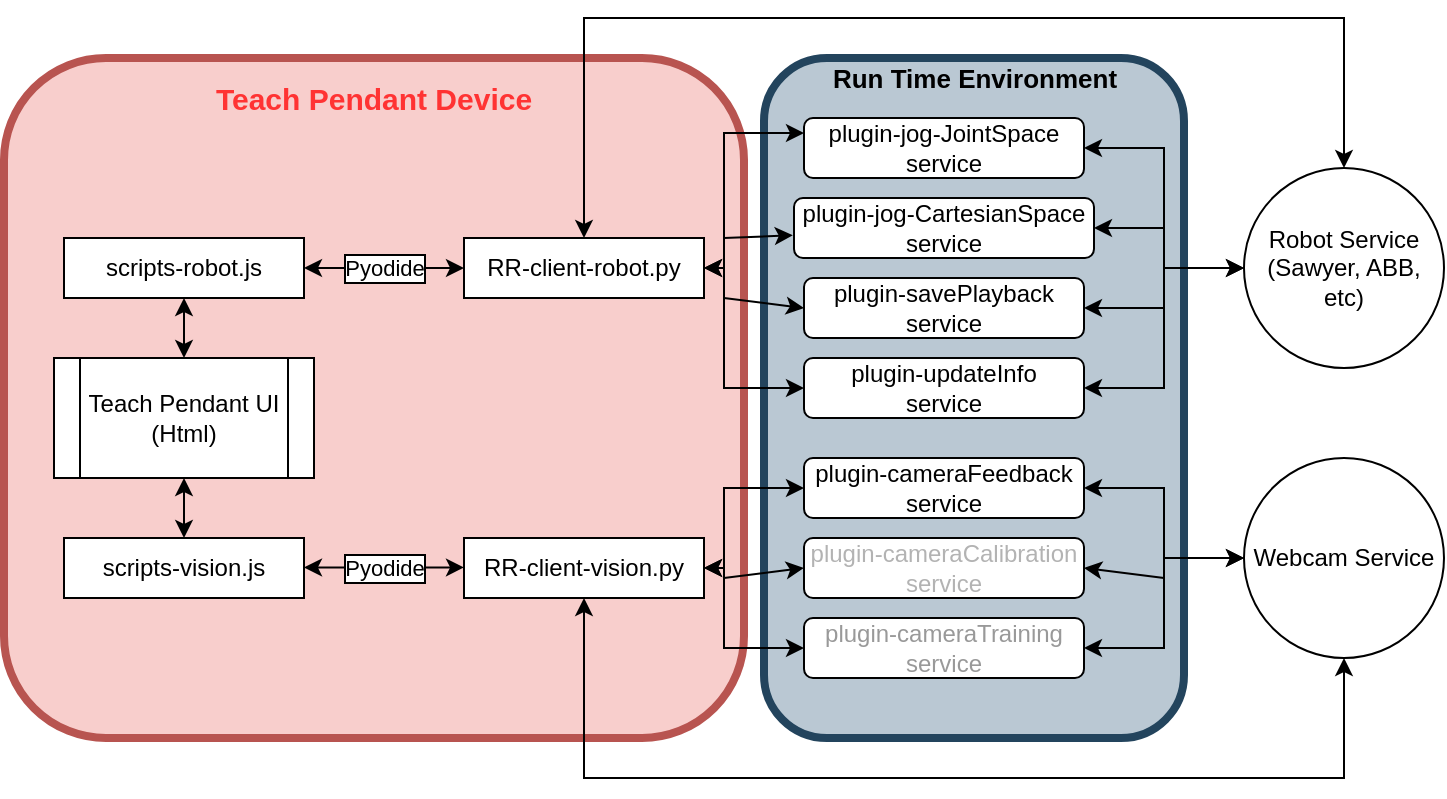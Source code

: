 <mxfile version="13.1.5" type="device"><diagram id="wzBH-xfcqDmGLxeQCpD7" name="Page-1"><mxGraphModel dx="1306" dy="709" grid="1" gridSize="10" guides="1" tooltips="1" connect="1" arrows="1" fold="1" page="1" pageScale="1" pageWidth="1100" pageHeight="850" math="0" shadow="0"><root><mxCell id="0"/><mxCell id="1" parent="0"/><mxCell id="EF4osHmU0Fm7LvKPwYgN-64" value="" style="rounded=1;whiteSpace=wrap;html=1;fillColor=#f8cecc;strokeColor=#b85450;shadow=0;glass=0;strokeWidth=4;" vertex="1" parent="1"><mxGeometry x="30" y="30" width="370" height="340" as="geometry"/></mxCell><mxCell id="EF4osHmU0Fm7LvKPwYgN-67" value="" style="rounded=1;whiteSpace=wrap;html=1;shadow=0;glass=0;strokeWidth=4;fillColor=#bac8d3;strokeColor=#23445d;" vertex="1" parent="1"><mxGeometry x="410" y="30" width="210" height="340" as="geometry"/></mxCell><mxCell id="EF4osHmU0Fm7LvKPwYgN-21" value="Pyodide" style="edgeStyle=orthogonalEdgeStyle;rounded=0;orthogonalLoop=1;jettySize=auto;html=1;exitX=1;exitY=0.5;exitDx=0;exitDy=0;entryX=0;entryY=0.5;entryDx=0;entryDy=0;labelBorderColor=#000000;startArrow=classic;startFill=1;" edge="1" parent="1" source="EF4osHmU0Fm7LvKPwYgN-1" target="EF4osHmU0Fm7LvKPwYgN-17"><mxGeometry relative="1" as="geometry"/></mxCell><mxCell id="EF4osHmU0Fm7LvKPwYgN-28" style="edgeStyle=orthogonalEdgeStyle;rounded=0;orthogonalLoop=1;jettySize=auto;html=1;exitX=0.5;exitY=1;exitDx=0;exitDy=0;entryX=0.5;entryY=0;entryDx=0;entryDy=0;startArrow=classic;startFill=1;" edge="1" parent="1" source="EF4osHmU0Fm7LvKPwYgN-1" target="EF4osHmU0Fm7LvKPwYgN-2"><mxGeometry relative="1" as="geometry"/></mxCell><mxCell id="EF4osHmU0Fm7LvKPwYgN-1" value="scripts-robot.js" style="rounded=0;whiteSpace=wrap;html=1;" vertex="1" parent="1"><mxGeometry x="60" y="120" width="120" height="30" as="geometry"/></mxCell><mxCell id="EF4osHmU0Fm7LvKPwYgN-30" style="edgeStyle=orthogonalEdgeStyle;rounded=0;orthogonalLoop=1;jettySize=auto;html=1;exitX=0.5;exitY=1;exitDx=0;exitDy=0;entryX=0.5;entryY=0;entryDx=0;entryDy=0;startArrow=classic;startFill=1;" edge="1" parent="1" source="EF4osHmU0Fm7LvKPwYgN-2" target="EF4osHmU0Fm7LvKPwYgN-4"><mxGeometry relative="1" as="geometry"/></mxCell><mxCell id="EF4osHmU0Fm7LvKPwYgN-2" value="Teach Pendant UI&lt;br&gt;(Html)" style="shape=process;whiteSpace=wrap;html=1;backgroundOutline=1;" vertex="1" parent="1"><mxGeometry x="55" y="180" width="130" height="60" as="geometry"/></mxCell><mxCell id="EF4osHmU0Fm7LvKPwYgN-4" value="scripts-vision.js" style="rounded=0;whiteSpace=wrap;html=1;" vertex="1" parent="1"><mxGeometry x="60" y="270" width="120" height="30" as="geometry"/></mxCell><mxCell id="EF4osHmU0Fm7LvKPwYgN-8" style="edgeStyle=orthogonalEdgeStyle;rounded=0;orthogonalLoop=1;jettySize=auto;html=1;exitX=0.5;exitY=1;exitDx=0;exitDy=0;" edge="1" parent="1" source="EF4osHmU0Fm7LvKPwYgN-1" target="EF4osHmU0Fm7LvKPwYgN-1"><mxGeometry relative="1" as="geometry"/></mxCell><mxCell id="EF4osHmU0Fm7LvKPwYgN-13" style="edgeStyle=orthogonalEdgeStyle;rounded=0;orthogonalLoop=1;jettySize=auto;html=1;exitX=0.5;exitY=1;exitDx=0;exitDy=0;" edge="1" parent="1" source="EF4osHmU0Fm7LvKPwYgN-4" target="EF4osHmU0Fm7LvKPwYgN-4"><mxGeometry relative="1" as="geometry"/></mxCell><mxCell id="EF4osHmU0Fm7LvKPwYgN-71" style="edgeStyle=orthogonalEdgeStyle;rounded=0;orthogonalLoop=1;jettySize=auto;html=1;exitX=0.5;exitY=0;exitDx=0;exitDy=0;entryX=0.5;entryY=0;entryDx=0;entryDy=0;startArrow=classic;startFill=1;" edge="1" parent="1" source="EF4osHmU0Fm7LvKPwYgN-17" target="EF4osHmU0Fm7LvKPwYgN-39"><mxGeometry relative="1" as="geometry"><Array as="points"><mxPoint x="320" y="10"/><mxPoint x="700" y="10"/></Array></mxGeometry></mxCell><mxCell id="EF4osHmU0Fm7LvKPwYgN-17" value="RR-client-robot.py" style="rounded=0;whiteSpace=wrap;html=1;" vertex="1" parent="1"><mxGeometry x="260" y="120" width="120" height="30" as="geometry"/></mxCell><mxCell id="EF4osHmU0Fm7LvKPwYgN-72" style="edgeStyle=orthogonalEdgeStyle;rounded=0;orthogonalLoop=1;jettySize=auto;html=1;exitX=0.5;exitY=1;exitDx=0;exitDy=0;entryX=0.5;entryY=1;entryDx=0;entryDy=0;startArrow=classic;startFill=1;" edge="1" parent="1" source="EF4osHmU0Fm7LvKPwYgN-18" target="EF4osHmU0Fm7LvKPwYgN-41"><mxGeometry relative="1" as="geometry"><Array as="points"><mxPoint x="320" y="390"/><mxPoint x="700" y="390"/></Array></mxGeometry></mxCell><mxCell id="EF4osHmU0Fm7LvKPwYgN-18" value="RR-client-vision.py" style="rounded=0;whiteSpace=wrap;html=1;" vertex="1" parent="1"><mxGeometry x="260" y="270" width="120" height="30" as="geometry"/></mxCell><mxCell id="EF4osHmU0Fm7LvKPwYgN-31" value="Pyodide" style="edgeStyle=orthogonalEdgeStyle;rounded=0;orthogonalLoop=1;jettySize=auto;html=1;exitX=1;exitY=0.5;exitDx=0;exitDy=0;entryX=0;entryY=0.5;entryDx=0;entryDy=0;labelBorderColor=#000000;startArrow=classic;startFill=1;" edge="1" parent="1"><mxGeometry relative="1" as="geometry"><mxPoint x="180" y="284.71" as="sourcePoint"/><mxPoint x="260" y="284.71" as="targetPoint"/><mxPoint as="offset"/></mxGeometry></mxCell><mxCell id="EF4osHmU0Fm7LvKPwYgN-42" style="edgeStyle=orthogonalEdgeStyle;rounded=0;orthogonalLoop=1;jettySize=auto;html=1;exitX=0;exitY=0.25;exitDx=0;exitDy=0;entryX=1;entryY=0.5;entryDx=0;entryDy=0;startArrow=classic;startFill=1;" edge="1" parent="1" source="EF4osHmU0Fm7LvKPwYgN-32" target="EF4osHmU0Fm7LvKPwYgN-17"><mxGeometry relative="1" as="geometry"><Array as="points"><mxPoint x="390" y="68"/><mxPoint x="390" y="135"/></Array></mxGeometry></mxCell><mxCell id="EF4osHmU0Fm7LvKPwYgN-32" value="plugin-jog-JointSpace service" style="rounded=1;whiteSpace=wrap;html=1;" vertex="1" parent="1"><mxGeometry x="430" y="60" width="140" height="30" as="geometry"/></mxCell><mxCell id="EF4osHmU0Fm7LvKPwYgN-33" value="plugin-jog-CartesianSpace service" style="rounded=1;whiteSpace=wrap;html=1;" vertex="1" parent="1"><mxGeometry x="425" y="100" width="150" height="30" as="geometry"/></mxCell><mxCell id="EF4osHmU0Fm7LvKPwYgN-35" value="plugin-savePlayback service" style="rounded=1;whiteSpace=wrap;html=1;" vertex="1" parent="1"><mxGeometry x="430" y="140" width="140" height="30" as="geometry"/></mxCell><mxCell id="EF4osHmU0Fm7LvKPwYgN-47" style="edgeStyle=orthogonalEdgeStyle;rounded=0;orthogonalLoop=1;jettySize=auto;html=1;exitX=0;exitY=0.5;exitDx=0;exitDy=0;entryX=1;entryY=0.5;entryDx=0;entryDy=0;startArrow=classic;startFill=1;" edge="1" parent="1" source="EF4osHmU0Fm7LvKPwYgN-36" target="EF4osHmU0Fm7LvKPwYgN-18"><mxGeometry relative="1" as="geometry"><Array as="points"><mxPoint x="390" y="245"/><mxPoint x="390" y="285"/></Array></mxGeometry></mxCell><mxCell id="EF4osHmU0Fm7LvKPwYgN-36" value="plugin-cameraFeedback&lt;br&gt;service" style="rounded=1;whiteSpace=wrap;html=1;" vertex="1" parent="1"><mxGeometry x="430" y="230" width="140" height="30" as="geometry"/></mxCell><mxCell id="EF4osHmU0Fm7LvKPwYgN-37" value="&lt;font color=&quot;#b3b3b3&quot;&gt;plugin-cameraCalibration&lt;br&gt;service&lt;/font&gt;" style="rounded=1;whiteSpace=wrap;html=1;" vertex="1" parent="1"><mxGeometry x="430" y="270" width="140" height="30" as="geometry"/></mxCell><mxCell id="EF4osHmU0Fm7LvKPwYgN-49" style="edgeStyle=orthogonalEdgeStyle;rounded=0;orthogonalLoop=1;jettySize=auto;html=1;exitX=0;exitY=0.5;exitDx=0;exitDy=0;entryX=1;entryY=0.5;entryDx=0;entryDy=0;startArrow=classic;startFill=1;" edge="1" parent="1" source="EF4osHmU0Fm7LvKPwYgN-38" target="EF4osHmU0Fm7LvKPwYgN-18"><mxGeometry relative="1" as="geometry"><Array as="points"><mxPoint x="390" y="325"/><mxPoint x="390" y="285"/></Array></mxGeometry></mxCell><mxCell id="EF4osHmU0Fm7LvKPwYgN-62" style="edgeStyle=orthogonalEdgeStyle;rounded=0;orthogonalLoop=1;jettySize=auto;html=1;exitX=1;exitY=0.5;exitDx=0;exitDy=0;entryX=0;entryY=0.5;entryDx=0;entryDy=0;startArrow=classic;startFill=1;" edge="1" parent="1" source="EF4osHmU0Fm7LvKPwYgN-38" target="EF4osHmU0Fm7LvKPwYgN-41"><mxGeometry relative="1" as="geometry"/></mxCell><mxCell id="EF4osHmU0Fm7LvKPwYgN-38" value="&lt;font color=&quot;#999999&quot;&gt;plugin-cameraTraining&lt;br&gt;service&lt;/font&gt;" style="rounded=1;whiteSpace=wrap;html=1;" vertex="1" parent="1"><mxGeometry x="430" y="310" width="140" height="30" as="geometry"/></mxCell><mxCell id="EF4osHmU0Fm7LvKPwYgN-52" style="edgeStyle=orthogonalEdgeStyle;rounded=0;orthogonalLoop=1;jettySize=auto;html=1;exitX=0;exitY=0.5;exitDx=0;exitDy=0;entryX=1;entryY=0.5;entryDx=0;entryDy=0;startArrow=classic;startFill=1;" edge="1" parent="1" source="EF4osHmU0Fm7LvKPwYgN-39" target="EF4osHmU0Fm7LvKPwYgN-32"><mxGeometry relative="1" as="geometry"/></mxCell><mxCell id="EF4osHmU0Fm7LvKPwYgN-39" value="Robot Service&lt;br&gt;(Sawyer, ABB, etc)" style="ellipse;whiteSpace=wrap;html=1;aspect=fixed;" vertex="1" parent="1"><mxGeometry x="650" y="85" width="100" height="100" as="geometry"/></mxCell><mxCell id="EF4osHmU0Fm7LvKPwYgN-45" style="edgeStyle=orthogonalEdgeStyle;rounded=0;orthogonalLoop=1;jettySize=auto;html=1;exitX=0;exitY=0.5;exitDx=0;exitDy=0;entryX=1;entryY=0.5;entryDx=0;entryDy=0;startArrow=classic;startFill=1;" edge="1" parent="1" source="EF4osHmU0Fm7LvKPwYgN-40" target="EF4osHmU0Fm7LvKPwYgN-17"><mxGeometry relative="1" as="geometry"><Array as="points"><mxPoint x="390" y="195"/><mxPoint x="390" y="135"/></Array></mxGeometry></mxCell><mxCell id="EF4osHmU0Fm7LvKPwYgN-54" style="edgeStyle=orthogonalEdgeStyle;rounded=0;orthogonalLoop=1;jettySize=auto;html=1;exitX=1;exitY=0.5;exitDx=0;exitDy=0;entryX=0;entryY=0.5;entryDx=0;entryDy=0;startArrow=classic;startFill=1;" edge="1" parent="1" source="EF4osHmU0Fm7LvKPwYgN-40" target="EF4osHmU0Fm7LvKPwYgN-39"><mxGeometry relative="1" as="geometry"/></mxCell><mxCell id="EF4osHmU0Fm7LvKPwYgN-40" value="plugin-updateInfo&lt;br&gt;service" style="rounded=1;whiteSpace=wrap;html=1;" vertex="1" parent="1"><mxGeometry x="430" y="180" width="140" height="30" as="geometry"/></mxCell><mxCell id="EF4osHmU0Fm7LvKPwYgN-61" style="edgeStyle=orthogonalEdgeStyle;rounded=0;orthogonalLoop=1;jettySize=auto;html=1;exitX=0;exitY=0.5;exitDx=0;exitDy=0;entryX=1;entryY=0.5;entryDx=0;entryDy=0;startArrow=classic;startFill=1;" edge="1" parent="1" source="EF4osHmU0Fm7LvKPwYgN-41" target="EF4osHmU0Fm7LvKPwYgN-36"><mxGeometry relative="1" as="geometry"/></mxCell><mxCell id="EF4osHmU0Fm7LvKPwYgN-41" value="Webcam Service" style="ellipse;whiteSpace=wrap;html=1;aspect=fixed;" vertex="1" parent="1"><mxGeometry x="650" y="230" width="100" height="100" as="geometry"/></mxCell><mxCell id="EF4osHmU0Fm7LvKPwYgN-44" value="" style="endArrow=classic;html=1;entryX=-0.004;entryY=0.621;entryDx=0;entryDy=0;entryPerimeter=0;" edge="1" parent="1" target="EF4osHmU0Fm7LvKPwYgN-33"><mxGeometry width="50" height="50" relative="1" as="geometry"><mxPoint x="390" y="120" as="sourcePoint"/><mxPoint x="470" y="130" as="targetPoint"/></mxGeometry></mxCell><mxCell id="EF4osHmU0Fm7LvKPwYgN-46" value="" style="endArrow=classic;html=1;entryX=0;entryY=0.5;entryDx=0;entryDy=0;" edge="1" parent="1" target="EF4osHmU0Fm7LvKPwYgN-35"><mxGeometry width="50" height="50" relative="1" as="geometry"><mxPoint x="390" y="150" as="sourcePoint"/><mxPoint x="470" y="130" as="targetPoint"/></mxGeometry></mxCell><mxCell id="EF4osHmU0Fm7LvKPwYgN-50" value="" style="endArrow=classic;html=1;entryX=0;entryY=0.5;entryDx=0;entryDy=0;" edge="1" parent="1" target="EF4osHmU0Fm7LvKPwYgN-37"><mxGeometry width="50" height="50" relative="1" as="geometry"><mxPoint x="390" y="290" as="sourcePoint"/><mxPoint x="470" y="150" as="targetPoint"/></mxGeometry></mxCell><mxCell id="EF4osHmU0Fm7LvKPwYgN-58" value="" style="endArrow=classic;html=1;entryX=1;entryY=0.5;entryDx=0;entryDy=0;" edge="1" parent="1" target="EF4osHmU0Fm7LvKPwYgN-35"><mxGeometry width="50" height="50" relative="1" as="geometry"><mxPoint x="610" y="155" as="sourcePoint"/><mxPoint x="570" y="150" as="targetPoint"/></mxGeometry></mxCell><mxCell id="EF4osHmU0Fm7LvKPwYgN-60" value="" style="endArrow=classic;html=1;entryX=1;entryY=0.5;entryDx=0;entryDy=0;" edge="1" parent="1" target="EF4osHmU0Fm7LvKPwYgN-33"><mxGeometry width="50" height="50" relative="1" as="geometry"><mxPoint x="610" y="115" as="sourcePoint"/><mxPoint x="580" y="110" as="targetPoint"/></mxGeometry></mxCell><mxCell id="EF4osHmU0Fm7LvKPwYgN-63" value="" style="endArrow=classic;html=1;entryX=1;entryY=0.5;entryDx=0;entryDy=0;" edge="1" parent="1" target="EF4osHmU0Fm7LvKPwYgN-37"><mxGeometry width="50" height="50" relative="1" as="geometry"><mxPoint x="610" y="290" as="sourcePoint"/><mxPoint x="580" y="110" as="targetPoint"/></mxGeometry></mxCell><mxCell id="EF4osHmU0Fm7LvKPwYgN-65" value="&lt;b&gt;&lt;font style=&quot;font-size: 15px&quot; color=&quot;#ff3333&quot;&gt;Teach Pendant Device&lt;/font&gt;&lt;/b&gt;" style="text;html=1;strokeColor=none;fillColor=none;align=center;verticalAlign=middle;whiteSpace=wrap;rounded=0;shadow=0;glass=0;" vertex="1" parent="1"><mxGeometry x="130" y="40" width="170" height="20" as="geometry"/></mxCell><mxCell id="EF4osHmU0Fm7LvKPwYgN-68" value="&lt;b&gt;&lt;font style=&quot;font-size: 13px&quot;&gt;Run Time Environment&lt;/font&gt;&lt;/b&gt;" style="text;html=1;strokeColor=none;fillColor=none;align=center;verticalAlign=middle;whiteSpace=wrap;rounded=0;shadow=0;glass=0;" vertex="1" parent="1"><mxGeometry x="442.5" y="30" width="145" height="20" as="geometry"/></mxCell></root></mxGraphModel></diagram></mxfile>